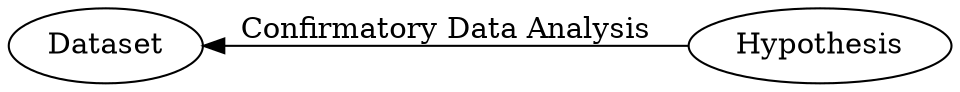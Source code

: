 digraph {
	rankdir=RL
	Dataset
	Hypothesis
	Hypothesis -> Dataset [label="Confirmatory Data Analysis"]
}
